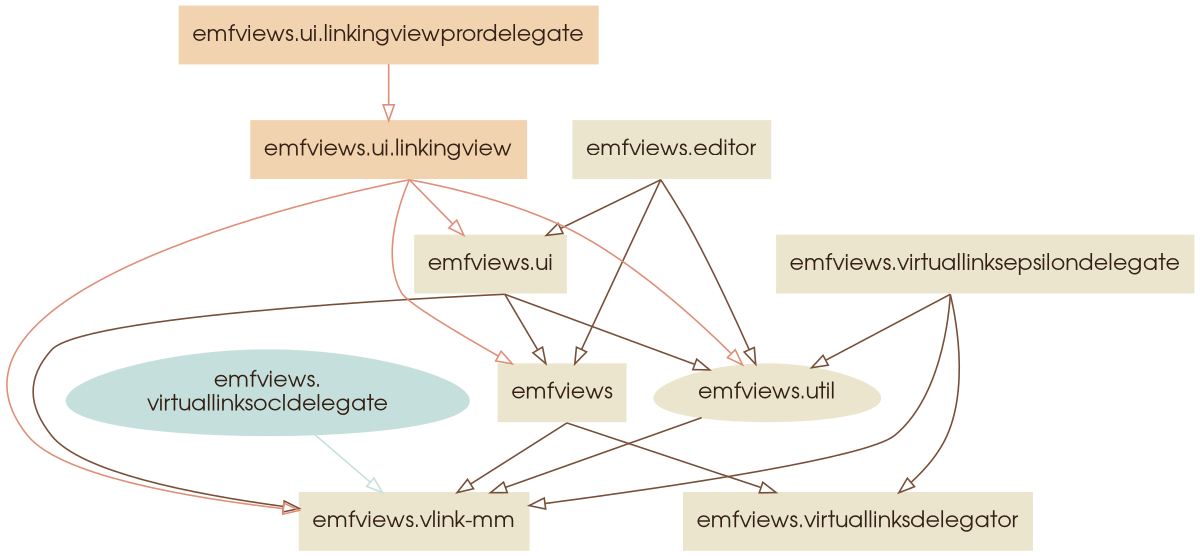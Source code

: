 digraph {
  size="8,8"

  node [shape=box,
        style=filled,
        color="#ece5ce",
        fillcolor="#ece5ce",
        fontcolor="#342015",
        fontname="TeX Gyre Adventor"]

  edge [arrowhead=empty,
        style=solid,
        sametail=true,
        color="#774f38"]

  emfviews -> {
    "emfviews.virtuallinksdelegator"
    "emfviews.vlink-mm"
  }

  "emfviews.editor" -> {
    "emfviews.ui"
    "emfviews"
    "emfviews.util"
  }

  "emfviews.ui" -> {
    emfviews
    "emfviews.vlink-mm"
    "emfviews.util"
  }

  "emfviews.util" -> {
    "emfviews.vlink-mm"
  }
  "emfviews.util" [shape=egg]

  "emfviews.virtuallinksdelegator" -> {}

  "emfviews.virtuallinksepsilondelegate" -> {
    "emfviews.vlink-mm"
    "emfviews.virtuallinksdelegator"
    "emfviews.util"
  }

  node [fillcolor="#c5e0dc",
        color="#c5e0dc"]

  edge [color="#c5e0dc"]

  "emfviews.\nvirtuallinksocldelegate" [shape=egg]
  "emfviews.\nvirtuallinksocldelegate" -> {
    "emfviews.vlink-mm"
  }

  "emfviews.vlink-mm" -> {}

  node [fillcolor="#f1d4af",
        color="#f1d4af"]

  edge [color="#e08e78"]

  "emfviews.ui.linkingview" -> {
    "emfviews"
    "emfviews.ui"
    "emfviews.vlink-mm"
    "emfviews.util"
  }

  "emfviews.ui.linkingviewprordelegate" -> {
    "emfviews.ui.linkingview"
  }

}
